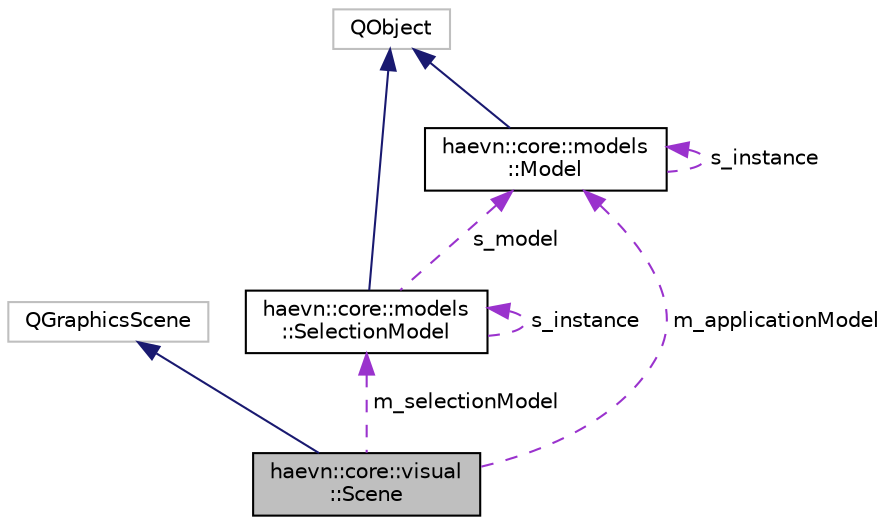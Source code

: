 digraph "haevn::core::visual::Scene"
{
 // LATEX_PDF_SIZE
  edge [fontname="Helvetica",fontsize="10",labelfontname="Helvetica",labelfontsize="10"];
  node [fontname="Helvetica",fontsize="10",shape=record];
  Node2 [label="haevn::core::visual\l::Scene",height=0.2,width=0.4,color="black", fillcolor="grey75", style="filled", fontcolor="black",tooltip="This class is a custom implementation of a QGraphicsScene. It is used to enable interaction,..."];
  Node3 -> Node2 [dir="back",color="midnightblue",fontsize="10",style="solid",fontname="Helvetica"];
  Node3 [label="QGraphicsScene",height=0.2,width=0.4,color="grey75", fillcolor="white", style="filled",tooltip=" "];
  Node4 -> Node2 [dir="back",color="darkorchid3",fontsize="10",style="dashed",label=" m_selectionModel" ,fontname="Helvetica"];
  Node4 [label="haevn::core::models\l::SelectionModel",height=0.2,width=0.4,color="black", fillcolor="white", style="filled",URL="$classhaevn_1_1core_1_1models_1_1_selection_model.html",tooltip="This class represent the current selection data."];
  Node5 -> Node4 [dir="back",color="midnightblue",fontsize="10",style="solid",fontname="Helvetica"];
  Node5 [label="QObject",height=0.2,width=0.4,color="grey75", fillcolor="white", style="filled",tooltip=" "];
  Node6 -> Node4 [dir="back",color="darkorchid3",fontsize="10",style="dashed",label=" s_model" ,fontname="Helvetica"];
  Node6 [label="haevn::core::models\l::Model",height=0.2,width=0.4,color="black", fillcolor="white", style="filled",URL="$classhaevn_1_1core_1_1models_1_1_model.html",tooltip="This class represent the application data."];
  Node5 -> Node6 [dir="back",color="midnightblue",fontsize="10",style="solid",fontname="Helvetica"];
  Node6 -> Node6 [dir="back",color="darkorchid3",fontsize="10",style="dashed",label=" s_instance" ,fontname="Helvetica"];
  Node4 -> Node4 [dir="back",color="darkorchid3",fontsize="10",style="dashed",label=" s_instance" ,fontname="Helvetica"];
  Node6 -> Node2 [dir="back",color="darkorchid3",fontsize="10",style="dashed",label=" m_applicationModel" ,fontname="Helvetica"];
}
